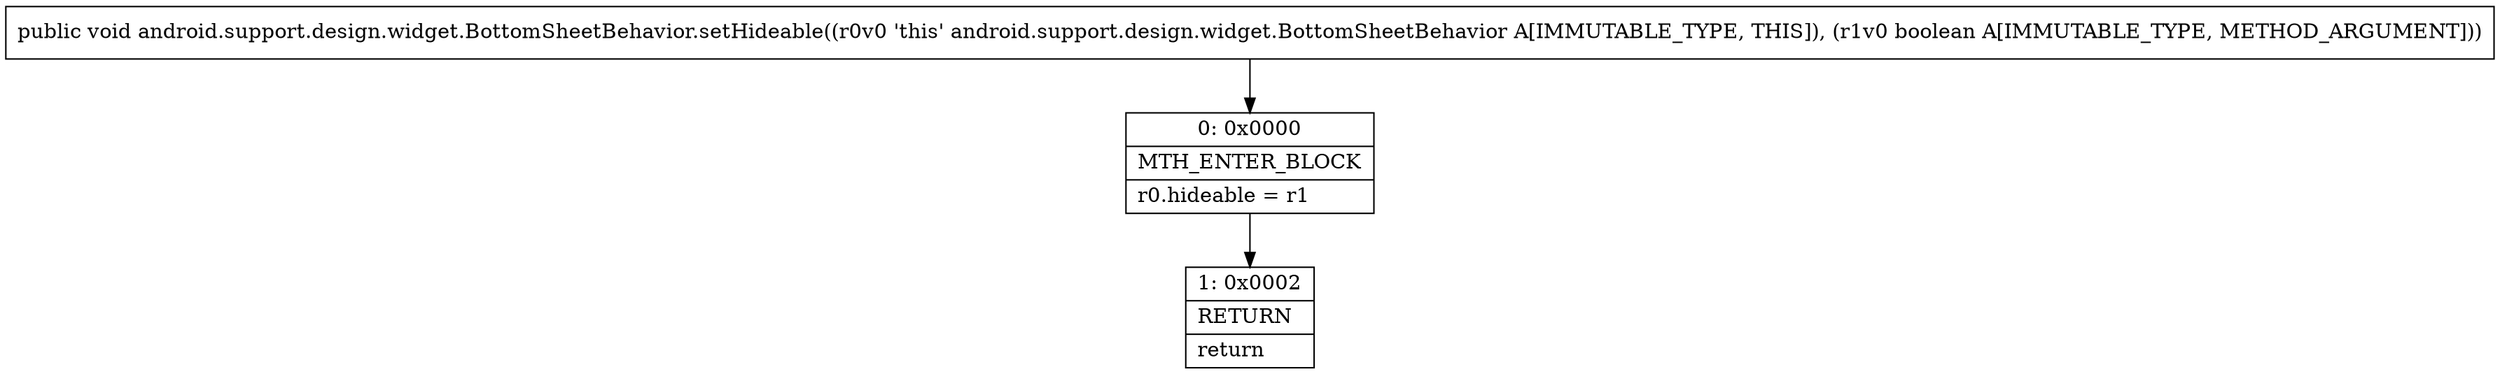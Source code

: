 digraph "CFG forandroid.support.design.widget.BottomSheetBehavior.setHideable(Z)V" {
Node_0 [shape=record,label="{0\:\ 0x0000|MTH_ENTER_BLOCK\l|r0.hideable = r1\l}"];
Node_1 [shape=record,label="{1\:\ 0x0002|RETURN\l|return\l}"];
MethodNode[shape=record,label="{public void android.support.design.widget.BottomSheetBehavior.setHideable((r0v0 'this' android.support.design.widget.BottomSheetBehavior A[IMMUTABLE_TYPE, THIS]), (r1v0 boolean A[IMMUTABLE_TYPE, METHOD_ARGUMENT])) }"];
MethodNode -> Node_0;
Node_0 -> Node_1;
}

